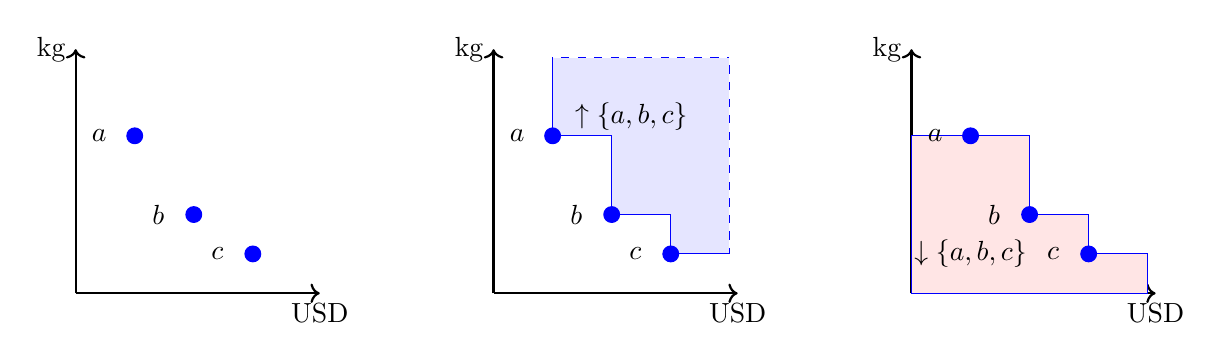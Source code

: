 \begin{tikzpicture}
\draw[->, thick] (0,0)--(3.1,0) node[below]{USD};
\draw[->, thick] (0,0)--(0,3.1) node[left]{kg};
\node at (0.3,2) {$a$};
\node at (1.05,1) {$b$};
\node at (1.8,0.5) {$c$};
\filldraw[fill=blue,draw=blue] (0.75,2) circle(0.1);
\filldraw[fill=blue,draw=blue] (1.5,1) circle(0.1);
\filldraw[fill=blue,draw=blue] (2.25,0.5) circle(0.1);
\end{tikzpicture}\hspace{1cm} 
\begin{tikzpicture}
\draw[->, thick] (0,0)--(3.1,0) node[below]{USD};
\draw[->, thick] (0,0)--(0,3.1) node[left]{kg};
\draw[draw=blue, fill= blue!10!white] (0.75,2) -- (1.5,2) -|(1.5,1)|-(2.25,1)-|(2.25,0.5)|-(3,0.5)-|(3,3)-|(0.75,3)|-(0.75,2);
\draw[thick, color=white, dashed] (0.75,3) -- (3,3);
\draw[thick, color=white, dashed] (3,3) -- (3,0.5);
\node at (1.75,2.25) {$\uparrow \{a,b,c\}$};
\node at (0.3,2) {$a$};
\node at (1.05,1) {$b$};
\node at (1.8,0.5) {$c$};
\filldraw[fill=blue,draw=blue] (0.75,2) circle(0.1);
\filldraw[fill=blue,draw=blue] (1.5,1) circle(0.1);
\filldraw[fill=blue,draw=blue] (2.25,0.5) circle(0.1);
\end{tikzpicture}\hspace{1cm} 
\begin{tikzpicture}
\draw[->, thick] (0,0)--(3.1,0) node[below]{USD};
\draw[->, thick] (0,0)--(0,3.1) node[left]{kg};
\draw[draw=blue, fill= red!10!white] (0.75,2) -- (1.5,2) -|(1.5,1)|-(2.25,1)-|(2.25,0.5)|-(3,0.5)-|(3,0)|-(0,0)-|(0,2)|-(0.75,2);
\node at (0.75,0.5) {$\downarrow \{a,b,c\}$};
\node at (0.3,2) {$a$};
\node at (1.05,1) {$b$};
\node at (1.8,0.5) {$c$};
\filldraw[fill=blue,draw=blue] (0.75,2) circle(0.1);
\filldraw[fill=blue,draw=blue] (1.5,1) circle(0.1);
\filldraw[fill=blue,draw=blue] (2.25,0.5) circle(0.1);
\end{tikzpicture}